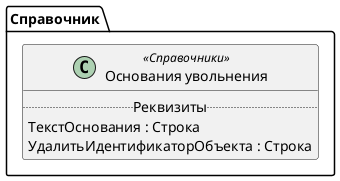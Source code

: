 ﻿@startuml ОснованияУвольнения
'!include templates.wsd
'..\include templates.wsd
class Справочник.ОснованияУвольнения as "Основания увольнения" <<Справочники>>
{
..Реквизиты..
ТекстОснования : Строка
УдалитьИдентификаторОбъекта : Строка
}
@enduml
